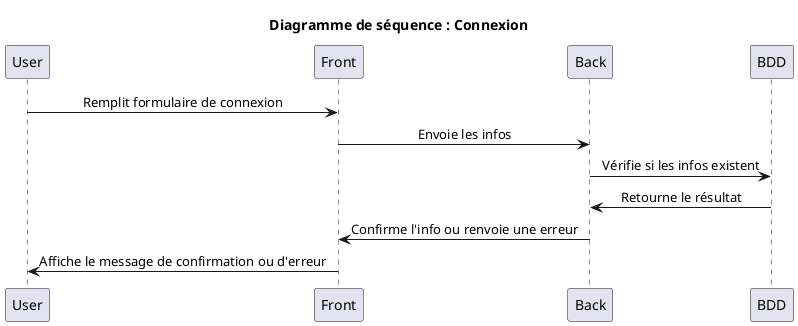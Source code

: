 @startuml sequence
title Diagramme de séquence : Connexion
skinparam sequenceMessageAlign center
User -> Front : Remplit formulaire de connexion
Front -> Back : Envoie les infos
Back -> BDD : Vérifie si les infos existent
BDD -> Back : Retourne le résultat
Back -> Front : Confirme l'info ou renvoie une erreur
Front -> User : Affiche le message de confirmation ou d'erreur

@enduml